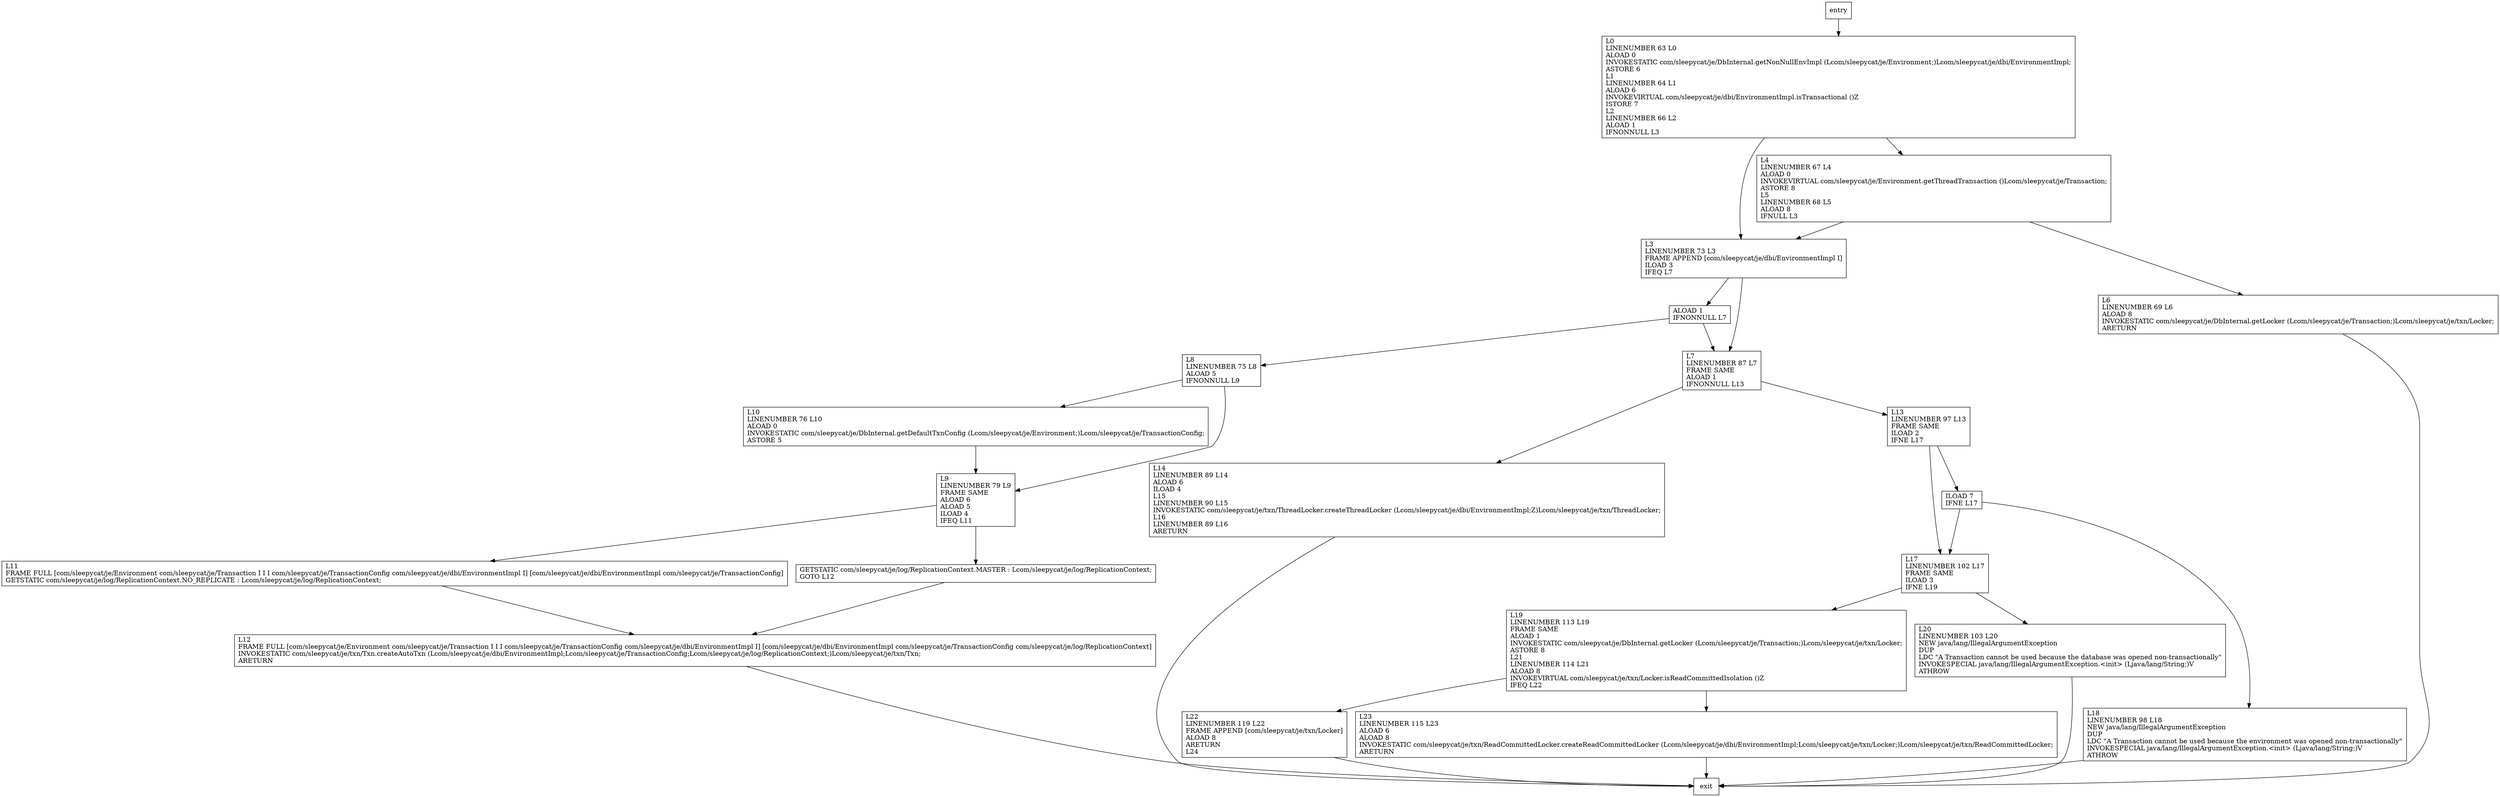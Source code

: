 digraph getWritableLocker {
node [shape=record];
1689924104 [label="L19\lLINENUMBER 113 L19\lFRAME SAME\lALOAD 1\lINVOKESTATIC com/sleepycat/je/DbInternal.getLocker (Lcom/sleepycat/je/Transaction;)Lcom/sleepycat/je/txn/Locker;\lASTORE 8\lL21\lLINENUMBER 114 L21\lALOAD 8\lINVOKEVIRTUAL com/sleepycat/je/txn/Locker.isReadCommittedIsolation ()Z\lIFEQ L22\l"];
181252244 [label="L3\lLINENUMBER 73 L3\lFRAME APPEND [com/sleepycat/je/dbi/EnvironmentImpl I]\lILOAD 3\lIFEQ L7\l"];
900298796 [label="L11\lFRAME FULL [com/sleepycat/je/Environment com/sleepycat/je/Transaction I I I com/sleepycat/je/TransactionConfig com/sleepycat/je/dbi/EnvironmentImpl I] [com/sleepycat/je/dbi/EnvironmentImpl com/sleepycat/je/TransactionConfig]\lGETSTATIC com/sleepycat/je/log/ReplicationContext.NO_REPLICATE : Lcom/sleepycat/je/log/ReplicationContext;\l"];
1932470703 [label="L14\lLINENUMBER 89 L14\lALOAD 6\lILOAD 4\lL15\lLINENUMBER 90 L15\lINVOKESTATIC com/sleepycat/je/txn/ThreadLocker.createThreadLocker (Lcom/sleepycat/je/dbi/EnvironmentImpl;Z)Lcom/sleepycat/je/txn/ThreadLocker;\lL16\lLINENUMBER 89 L16\lARETURN\l"];
1579132337 [label="L22\lLINENUMBER 119 L22\lFRAME APPEND [com/sleepycat/je/txn/Locker]\lALOAD 8\lARETURN\lL24\l"];
1889757798 [label="GETSTATIC com/sleepycat/je/log/ReplicationContext.MASTER : Lcom/sleepycat/je/log/ReplicationContext;\lGOTO L12\l"];
1166106620 [label="L12\lFRAME FULL [com/sleepycat/je/Environment com/sleepycat/je/Transaction I I I com/sleepycat/je/TransactionConfig com/sleepycat/je/dbi/EnvironmentImpl I] [com/sleepycat/je/dbi/EnvironmentImpl com/sleepycat/je/TransactionConfig com/sleepycat/je/log/ReplicationContext]\lINVOKESTATIC com/sleepycat/je/txn/Txn.createAutoTxn (Lcom/sleepycat/je/dbi/EnvironmentImpl;Lcom/sleepycat/je/TransactionConfig;Lcom/sleepycat/je/log/ReplicationContext;)Lcom/sleepycat/je/txn/Txn;\lARETURN\l"];
1713568869 [label="ILOAD 7\lIFNE L17\l"];
697508322 [label="L17\lLINENUMBER 102 L17\lFRAME SAME\lILOAD 3\lIFNE L19\l"];
1914108708 [label="L8\lLINENUMBER 75 L8\lALOAD 5\lIFNONNULL L9\l"];
753631393 [label="ALOAD 1\lIFNONNULL L7\l"];
1733022752 [label="L4\lLINENUMBER 67 L4\lALOAD 0\lINVOKEVIRTUAL com/sleepycat/je/Environment.getThreadTransaction ()Lcom/sleepycat/je/Transaction;\lASTORE 8\lL5\lLINENUMBER 68 L5\lALOAD 8\lIFNULL L3\l"];
544386226 [label="L10\lLINENUMBER 76 L10\lALOAD 0\lINVOKESTATIC com/sleepycat/je/DbInternal.getDefaultTxnConfig (Lcom/sleepycat/je/Environment;)Lcom/sleepycat/je/TransactionConfig;\lASTORE 5\l"];
631673932 [label="L23\lLINENUMBER 115 L23\lALOAD 6\lALOAD 8\lINVOKESTATIC com/sleepycat/je/txn/ReadCommittedLocker.createReadCommittedLocker (Lcom/sleepycat/je/dbi/EnvironmentImpl;Lcom/sleepycat/je/txn/Locker;)Lcom/sleepycat/je/txn/ReadCommittedLocker;\lARETURN\l"];
722417467 [label="L6\lLINENUMBER 69 L6\lALOAD 8\lINVOKESTATIC com/sleepycat/je/DbInternal.getLocker (Lcom/sleepycat/je/Transaction;)Lcom/sleepycat/je/txn/Locker;\lARETURN\l"];
1474957626 [label="L0\lLINENUMBER 63 L0\lALOAD 0\lINVOKESTATIC com/sleepycat/je/DbInternal.getNonNullEnvImpl (Lcom/sleepycat/je/Environment;)Lcom/sleepycat/je/dbi/EnvironmentImpl;\lASTORE 6\lL1\lLINENUMBER 64 L1\lALOAD 6\lINVOKEVIRTUAL com/sleepycat/je/dbi/EnvironmentImpl.isTransactional ()Z\lISTORE 7\lL2\lLINENUMBER 66 L2\lALOAD 1\lIFNONNULL L3\l"];
1357700757 [label="L9\lLINENUMBER 79 L9\lFRAME SAME\lALOAD 6\lALOAD 5\lILOAD 4\lIFEQ L11\l"];
221861886 [label="L13\lLINENUMBER 97 L13\lFRAME SAME\lILOAD 2\lIFNE L17\l"];
603658030 [label="L18\lLINENUMBER 98 L18\lNEW java/lang/IllegalArgumentException\lDUP\lLDC \"A Transaction cannot be used because the environment was opened non-transactionally\"\lINVOKESPECIAL java/lang/IllegalArgumentException.\<init\> (Ljava/lang/String;)V\lATHROW\l"];
361380654 [label="L20\lLINENUMBER 103 L20\lNEW java/lang/IllegalArgumentException\lDUP\lLDC \"A Transaction cannot be used because the database was opened non-transactionally\"\lINVOKESPECIAL java/lang/IllegalArgumentException.\<init\> (Ljava/lang/String;)V\lATHROW\l"];
1262869688 [label="L7\lLINENUMBER 87 L7\lFRAME SAME\lALOAD 1\lIFNONNULL L13\l"];
entry;
exit;
1689924104 -> 631673932;
1689924104 -> 1579132337;
181252244 -> 753631393;
181252244 -> 1262869688;
900298796 -> 1166106620;
1932470703 -> exit;
1579132337 -> exit;
1889757798 -> 1166106620;
1166106620 -> exit;
entry -> 1474957626;
1713568869 -> 697508322;
1713568869 -> 603658030;
697508322 -> 1689924104;
697508322 -> 361380654;
1914108708 -> 544386226;
1914108708 -> 1357700757;
753631393 -> 1914108708;
753631393 -> 1262869688;
1733022752 -> 181252244;
1733022752 -> 722417467;
544386226 -> 1357700757;
631673932 -> exit;
722417467 -> exit;
1474957626 -> 1733022752;
1474957626 -> 181252244;
1357700757 -> 900298796;
1357700757 -> 1889757798;
221861886 -> 1713568869;
221861886 -> 697508322;
603658030 -> exit;
361380654 -> exit;
1262869688 -> 1932470703;
1262869688 -> 221861886;
}
